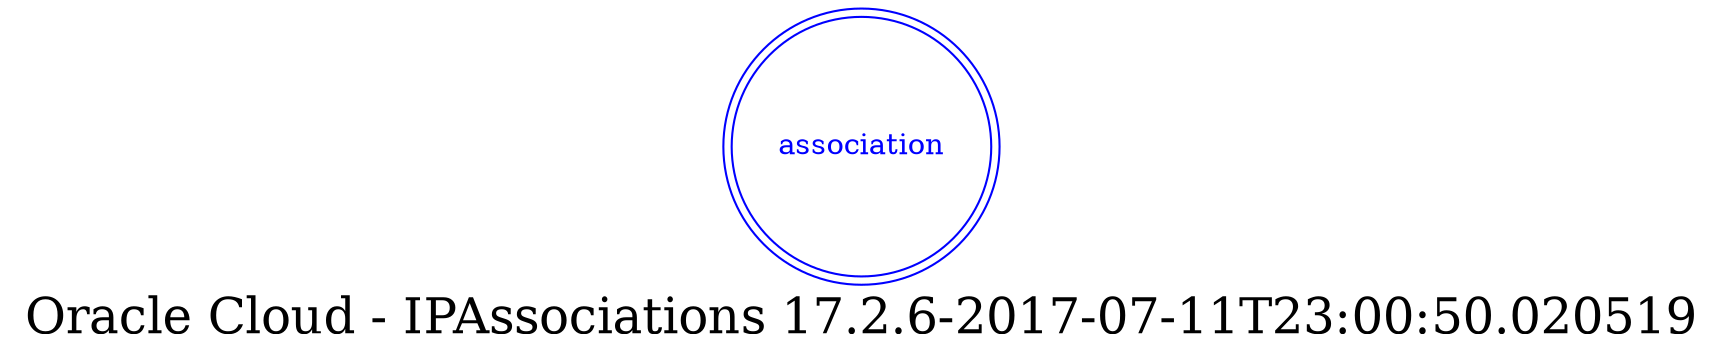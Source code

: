 digraph LexiconGraph {
graph[label="Oracle Cloud - IPAssociations 17.2.6-2017-07-11T23:00:50.020519", fontsize=24]
splines=true
"association" [color=blue, fontcolor=blue, shape=doublecircle]
}
